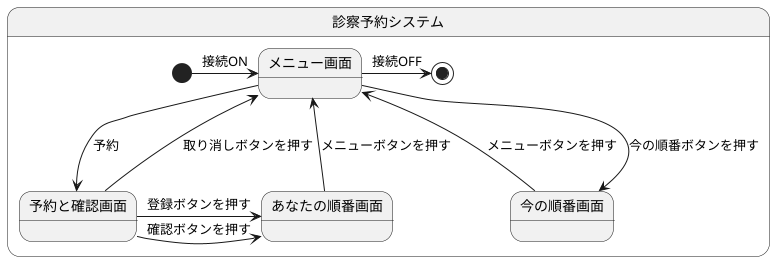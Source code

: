 @startuml 演習６－３
' left to right direction
state 診察予約システム {
    [*] -right--> メニュー画面 : 接続ON
    メニュー画面 -down--> 予約と確認画面  : 予約
    予約と確認画面 -up--> メニュー画面 : 取り消しボタンを押す
    予約と確認画面 -right--> あなたの順番画面 : 登録ボタンを押す
    予約と確認画面 -right--> あなたの順番画面 : 確認ボタンを押す
    あなたの順番画面 -up--> メニュー画面 : メニューボタンを押す
    今の順番画面 -up--> メニュー画面 : メニューボタンを押す
    メニュー画面 -down--> 今の順番画面 : 今の順番ボタンを押す
    メニュー画面 -right--> [*] : 接続OFF
}
@enduml